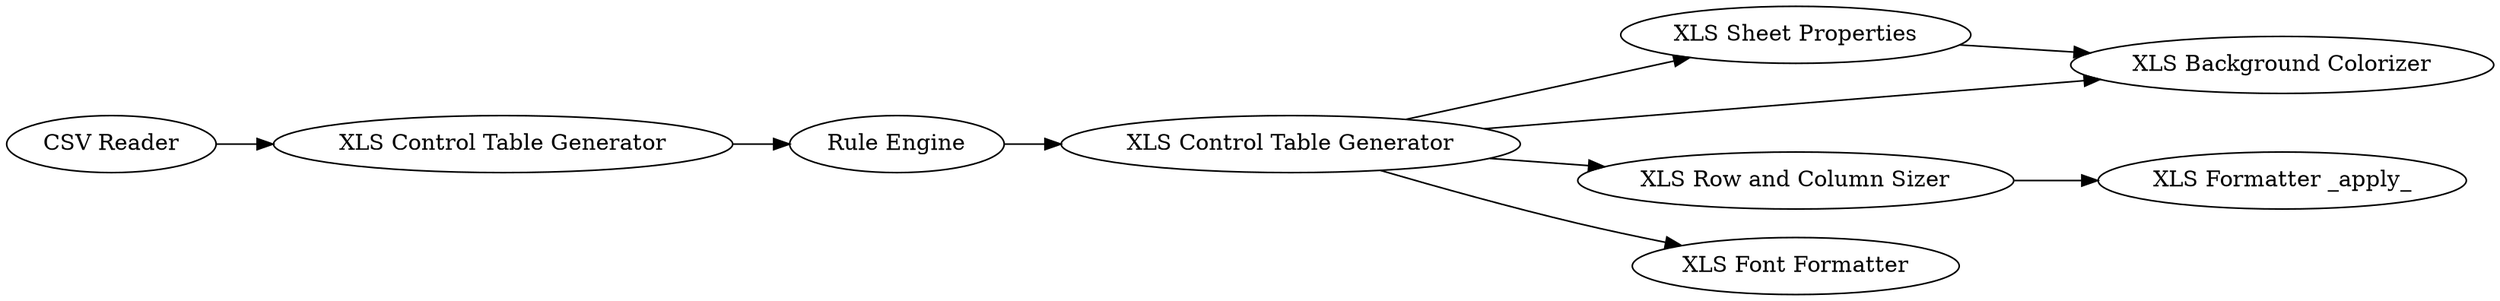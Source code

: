 digraph {
	4 -> 8
	15 -> 4
	4 -> 16
	16 -> 14
	4 -> 12
	4 -> 9
	3 -> 15
	1 -> 3
	8 -> 12
	16 [label="XLS Row and Column Sizer"]
	1 [label="CSV Reader"]
	9 [label="XLS Font Formatter"]
	4 [label="XLS Control Table Generator"]
	8 [label="XLS Sheet Properties"]
	15 [label="Rule Engine"]
	14 [label="XLS Formatter _apply_"]
	3 [label="XLS Control Table Generator"]
	12 [label="XLS Background Colorizer"]
	rankdir=LR
}
